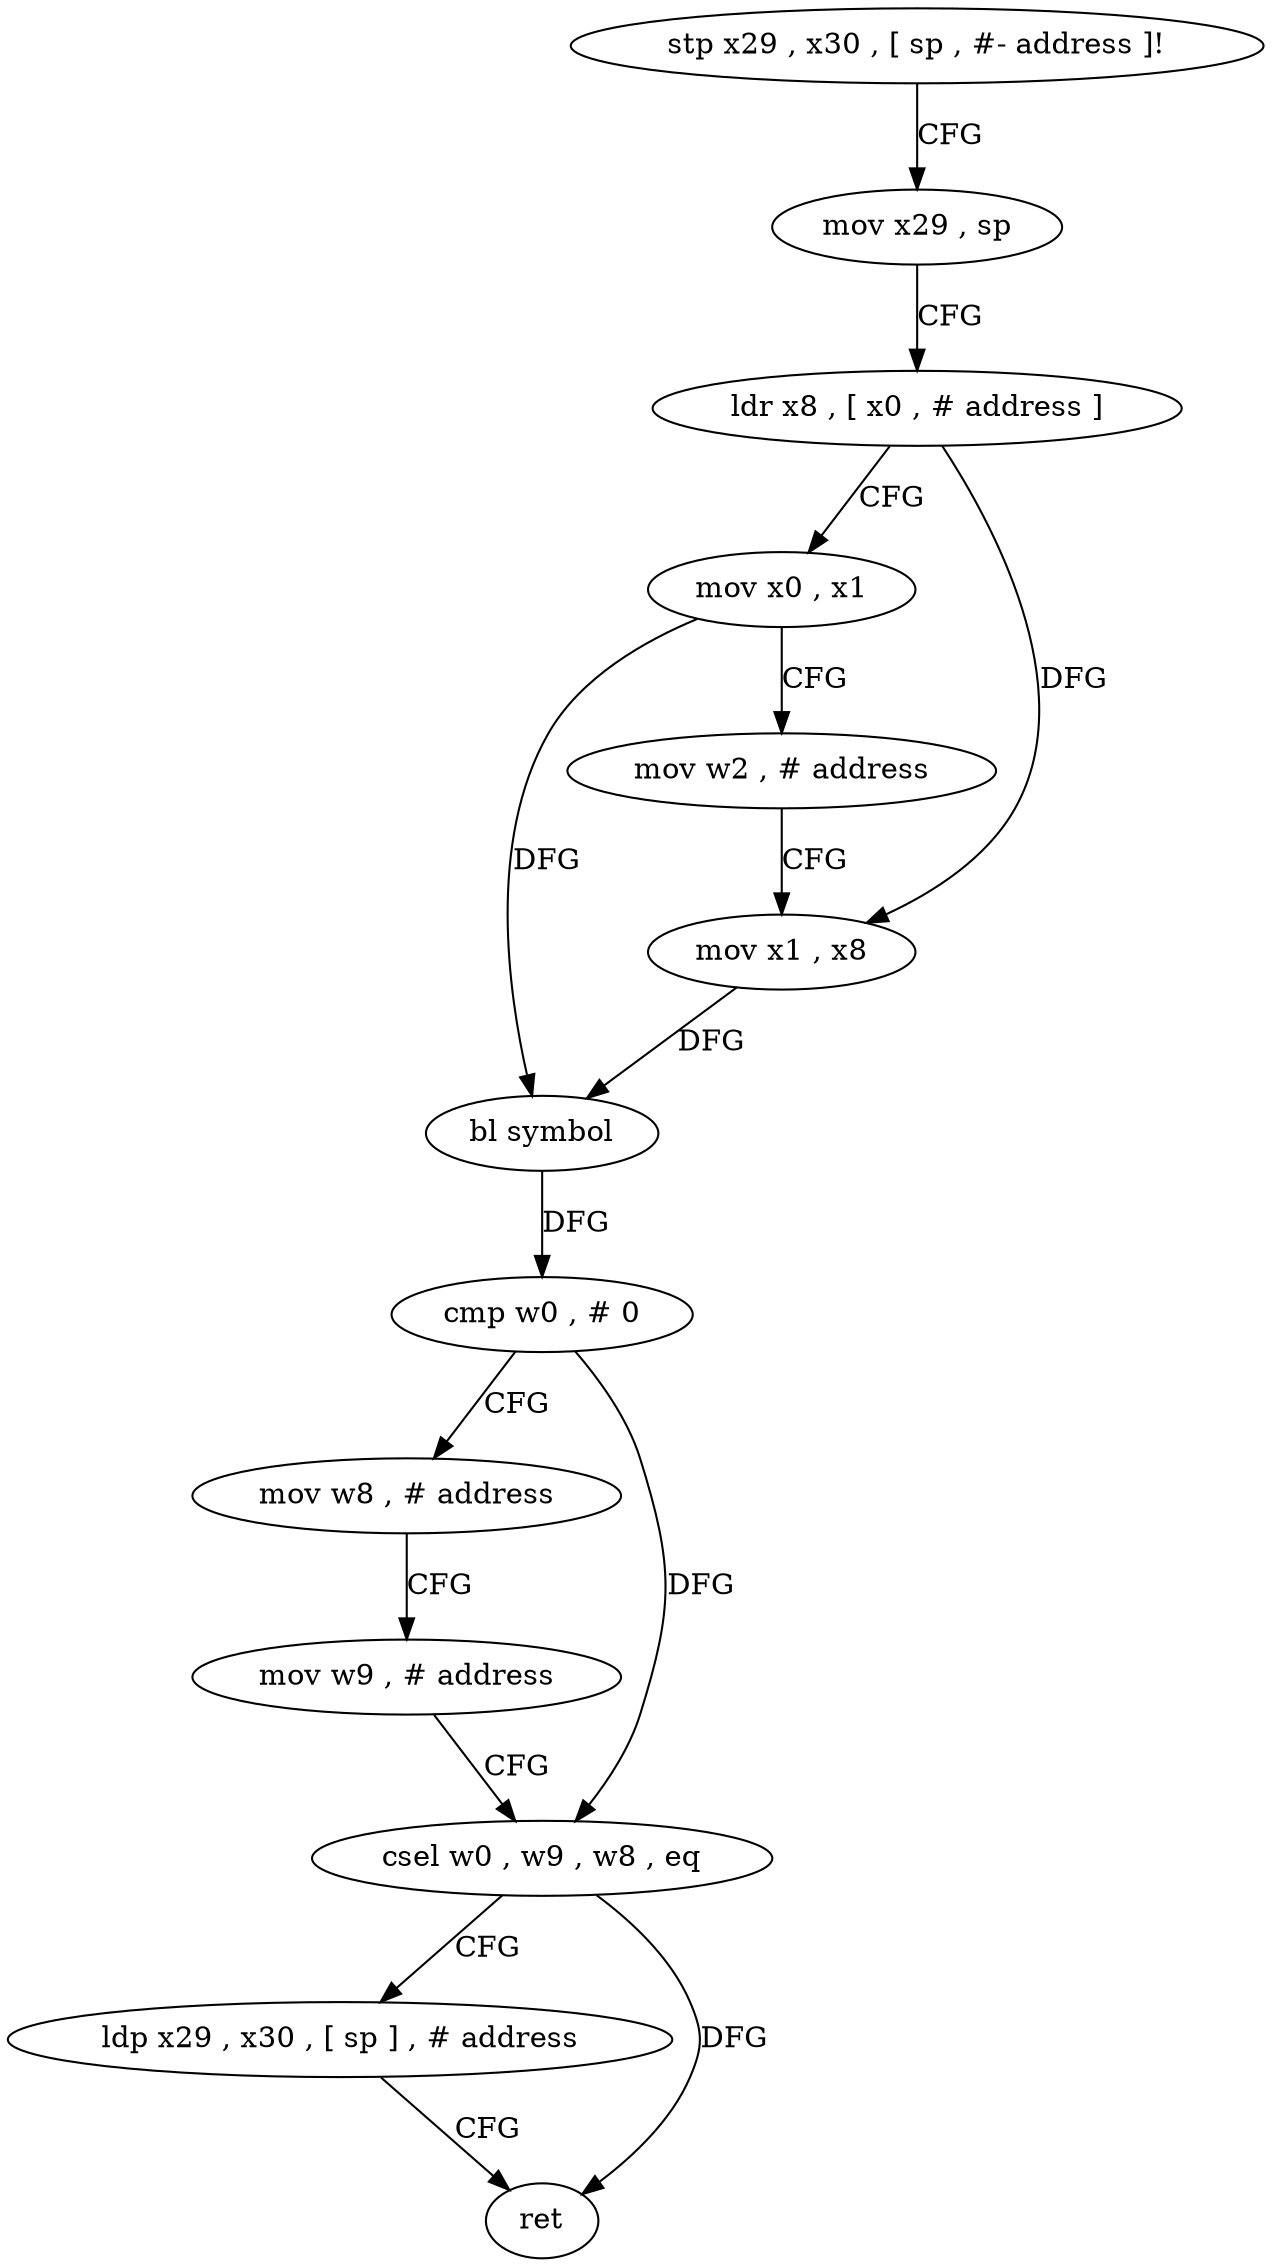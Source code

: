digraph "func" {
"4210160" [label = "stp x29 , x30 , [ sp , #- address ]!" ]
"4210164" [label = "mov x29 , sp" ]
"4210168" [label = "ldr x8 , [ x0 , # address ]" ]
"4210172" [label = "mov x0 , x1" ]
"4210176" [label = "mov w2 , # address" ]
"4210180" [label = "mov x1 , x8" ]
"4210184" [label = "bl symbol" ]
"4210188" [label = "cmp w0 , # 0" ]
"4210192" [label = "mov w8 , # address" ]
"4210196" [label = "mov w9 , # address" ]
"4210200" [label = "csel w0 , w9 , w8 , eq" ]
"4210204" [label = "ldp x29 , x30 , [ sp ] , # address" ]
"4210208" [label = "ret" ]
"4210160" -> "4210164" [ label = "CFG" ]
"4210164" -> "4210168" [ label = "CFG" ]
"4210168" -> "4210172" [ label = "CFG" ]
"4210168" -> "4210180" [ label = "DFG" ]
"4210172" -> "4210176" [ label = "CFG" ]
"4210172" -> "4210184" [ label = "DFG" ]
"4210176" -> "4210180" [ label = "CFG" ]
"4210180" -> "4210184" [ label = "DFG" ]
"4210184" -> "4210188" [ label = "DFG" ]
"4210188" -> "4210192" [ label = "CFG" ]
"4210188" -> "4210200" [ label = "DFG" ]
"4210192" -> "4210196" [ label = "CFG" ]
"4210196" -> "4210200" [ label = "CFG" ]
"4210200" -> "4210204" [ label = "CFG" ]
"4210200" -> "4210208" [ label = "DFG" ]
"4210204" -> "4210208" [ label = "CFG" ]
}
